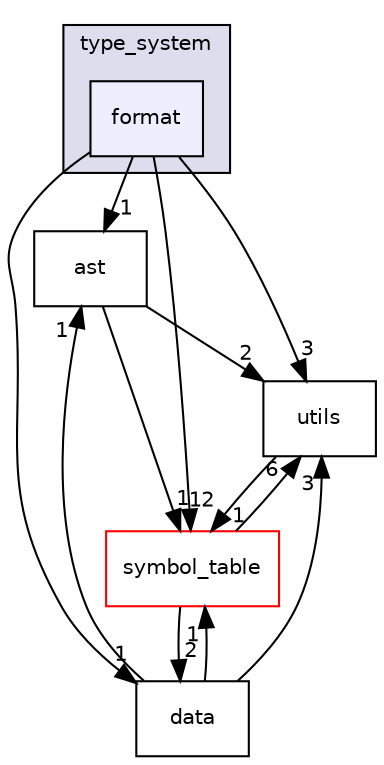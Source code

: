 digraph "src/type_system/format" {
  compound=true
  node [ fontsize="10", fontname="Helvetica"];
  edge [ labelfontsize="10", labelfontname="Helvetica"];
  subgraph clusterdir_5366418984bbb764c0ee8ec3b27cf2cb {
    graph [ bgcolor="#ddddee", pencolor="black", label="type_system" fontname="Helvetica", fontsize="10", URL="dir_5366418984bbb764c0ee8ec3b27cf2cb.html"]
  dir_944566c8c1ba7364b1c356cd481a7b00 [shape=box, label="format", style="filled", fillcolor="#eeeeff", pencolor="black", URL="dir_944566c8c1ba7364b1c356cd481a7b00.html"];
  }
  dir_203e5988f1ed315d29383d699972de6f [shape=box label="ast" URL="dir_203e5988f1ed315d29383d699972de6f.html"];
  dir_313caf1132e152dd9b58bea13a4052ca [shape=box label="utils" URL="dir_313caf1132e152dd9b58bea13a4052ca.html"];
  dir_c1be8d27e7f84178e95f152701110b19 [shape=box label="data" URL="dir_c1be8d27e7f84178e95f152701110b19.html"];
  dir_ee2e78e09e3523a3dc72b1c19f9afb8f [shape=box label="symbol_table" fillcolor="white" style="filled" color="red" URL="dir_ee2e78e09e3523a3dc72b1c19f9afb8f.html"];
  dir_203e5988f1ed315d29383d699972de6f->dir_313caf1132e152dd9b58bea13a4052ca [headlabel="2", labeldistance=1.5 headhref="dir_000001_000023.html"];
  dir_203e5988f1ed315d29383d699972de6f->dir_ee2e78e09e3523a3dc72b1c19f9afb8f [headlabel="1", labeldistance=1.5 headhref="dir_000001_000014.html"];
  dir_c1be8d27e7f84178e95f152701110b19->dir_203e5988f1ed315d29383d699972de6f [headlabel="1", labeldistance=1.5 headhref="dir_000002_000001.html"];
  dir_c1be8d27e7f84178e95f152701110b19->dir_313caf1132e152dd9b58bea13a4052ca [headlabel="3", labeldistance=1.5 headhref="dir_000002_000023.html"];
  dir_c1be8d27e7f84178e95f152701110b19->dir_ee2e78e09e3523a3dc72b1c19f9afb8f [headlabel="1", labeldistance=1.5 headhref="dir_000002_000014.html"];
  dir_944566c8c1ba7364b1c356cd481a7b00->dir_203e5988f1ed315d29383d699972de6f [headlabel="1", labeldistance=1.5 headhref="dir_000021_000001.html"];
  dir_944566c8c1ba7364b1c356cd481a7b00->dir_313caf1132e152dd9b58bea13a4052ca [headlabel="3", labeldistance=1.5 headhref="dir_000021_000023.html"];
  dir_944566c8c1ba7364b1c356cd481a7b00->dir_c1be8d27e7f84178e95f152701110b19 [headlabel="1", labeldistance=1.5 headhref="dir_000021_000002.html"];
  dir_944566c8c1ba7364b1c356cd481a7b00->dir_ee2e78e09e3523a3dc72b1c19f9afb8f [headlabel="12", labeldistance=1.5 headhref="dir_000021_000014.html"];
  dir_ee2e78e09e3523a3dc72b1c19f9afb8f->dir_313caf1132e152dd9b58bea13a4052ca [headlabel="6", labeldistance=1.5 headhref="dir_000014_000023.html"];
  dir_ee2e78e09e3523a3dc72b1c19f9afb8f->dir_c1be8d27e7f84178e95f152701110b19 [headlabel="2", labeldistance=1.5 headhref="dir_000014_000002.html"];
  dir_313caf1132e152dd9b58bea13a4052ca->dir_ee2e78e09e3523a3dc72b1c19f9afb8f [headlabel="1", labeldistance=1.5 headhref="dir_000023_000014.html"];
}
